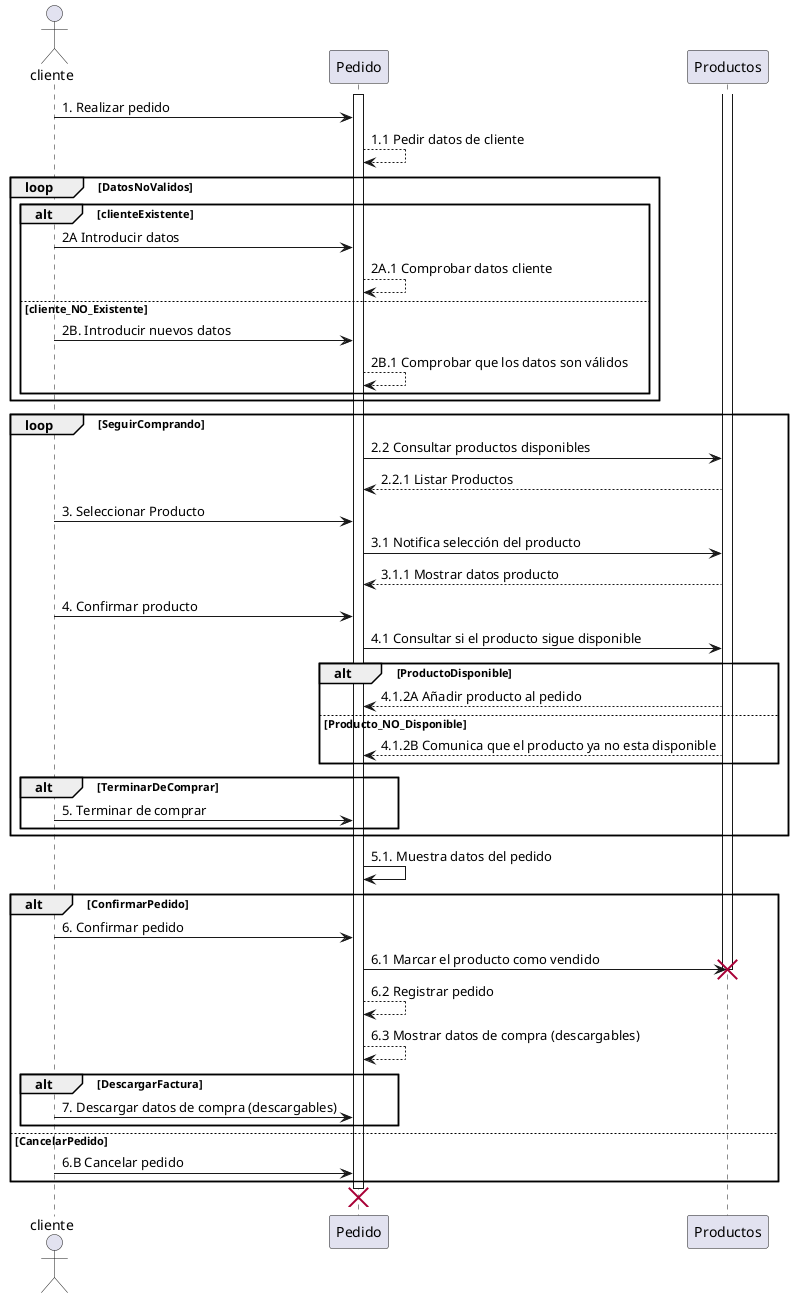 @startuml

actor cliente

ACTIVATE Pedido

cliente -> Pedido : 1. Realizar pedido

Pedido --> Pedido : 1.1 Pedir datos de cliente

loop DatosNoValidos

alt clienteExistente

cliente -> Pedido : 2A Introducir datos

Pedido --> Pedido : 2A.1 Comprobar datos cliente

else cliente_NO_Existente

cliente -> Pedido : 2B. Introducir nuevos datos

Pedido --> Pedido : 2B.1 Comprobar que los datos son válidos

end

end

ACTIVATE Productos

loop SeguirComprando

Pedido -> Productos : 2.2 Consultar productos disponibles

Productos --> Pedido : 2.2.1 Listar Productos

cliente -> Pedido : 3. Seleccionar Producto

Pedido -> Productos : 3.1 Notifica selección del producto

Productos --> Pedido : 3.1.1 Mostrar datos producto

cliente -> Pedido : 4. Confirmar producto

Pedido -> Productos : 4.1 Consultar si el producto sigue disponible

alt ProductoDisponible

Productos --> Pedido : 4.1.2A Añadir producto al pedido

else Producto_NO_Disponible

Productos --> Pedido : 4.1.2B Comunica que el producto ya no esta disponible

end

alt TerminarDeComprar

cliente -> Pedido : 5. Terminar de comprar

end

end

Pedido -> Pedido : 5.1. Muestra datos del pedido

alt ConfirmarPedido

cliente -> Pedido : 6. Confirmar pedido

Pedido -> Productos : 6.1 Marcar el producto como vendido

DESTROY Productos

Pedido --> Pedido : 6.2 Registrar pedido

Pedido --> Pedido : 6.3 Mostrar datos de compra (descargables)

alt DescargarFactura

cliente -> Pedido : 7. Descargar datos de compra (descargables)

end

else CancelarPedido

cliente -> Pedido : 6.B Cancelar pedido

end

DESTROY Pedido

@enduml